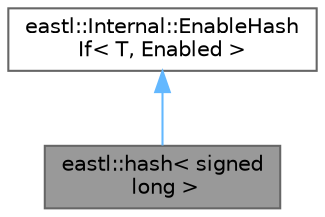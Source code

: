 digraph "eastl::hash&lt; signed long &gt;"
{
 // LATEX_PDF_SIZE
  bgcolor="transparent";
  edge [fontname=Helvetica,fontsize=10,labelfontname=Helvetica,labelfontsize=10];
  node [fontname=Helvetica,fontsize=10,shape=box,height=0.2,width=0.4];
  Node1 [id="Node000001",label="eastl::hash\< signed\l long \>",height=0.2,width=0.4,color="gray40", fillcolor="grey60", style="filled", fontcolor="black",tooltip=" "];
  Node2 -> Node1 [id="edge1_Node000001_Node000002",dir="back",color="steelblue1",style="solid",tooltip=" "];
  Node2 [id="Node000002",label="eastl::Internal::EnableHash\lIf\< T, Enabled \>",height=0.2,width=0.4,color="gray40", fillcolor="white", style="filled",URL="$structeastl_1_1_internal_1_1_enable_hash_if.html",tooltip=" "];
}
